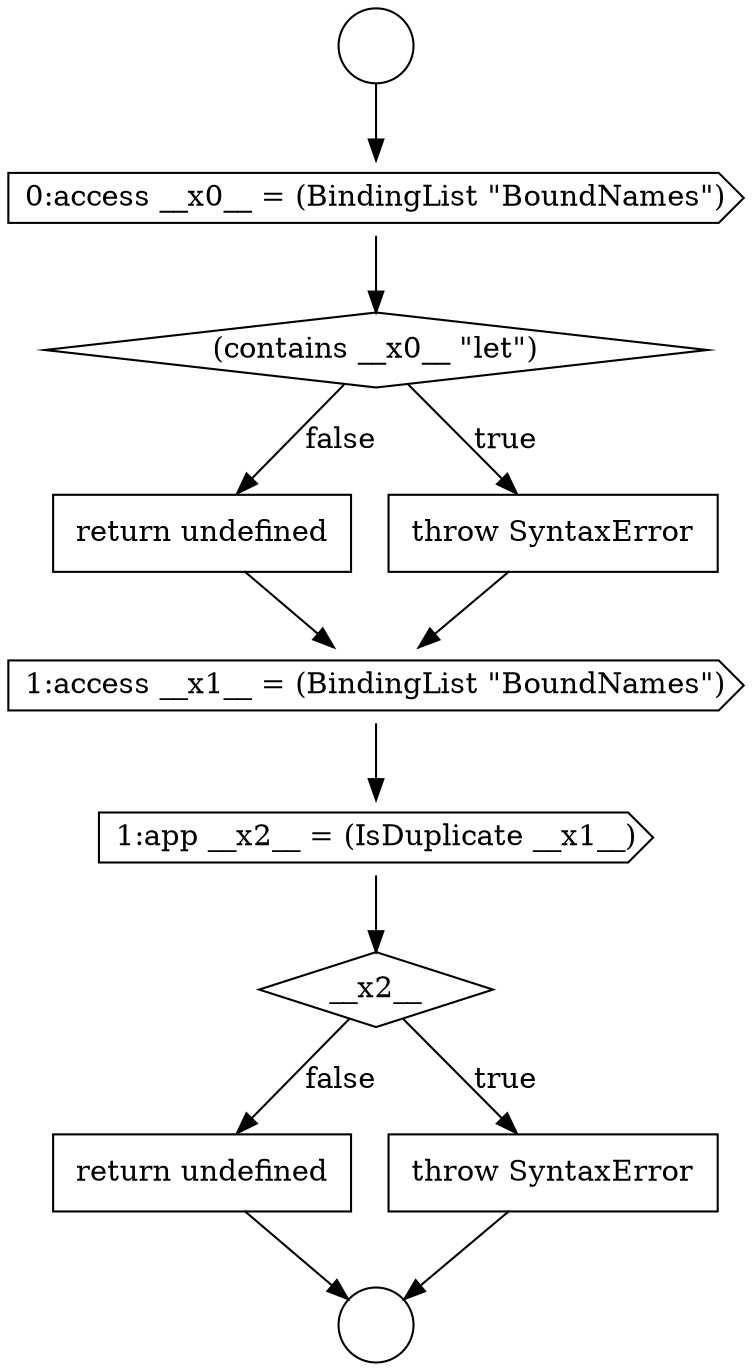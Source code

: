 digraph {
  node16146 [shape=cds, label=<<font color="black">1:app __x2__ = (IsDuplicate __x1__)</font>> color="black" fillcolor="white" style=filled]
  node16141 [shape=cds, label=<<font color="black">0:access __x0__ = (BindingList &quot;BoundNames&quot;)</font>> color="black" fillcolor="white" style=filled]
  node16140 [shape=circle label=" " color="black" fillcolor="white" style=filled]
  node16144 [shape=none, margin=0, label=<<font color="black">
    <table border="0" cellborder="1" cellspacing="0" cellpadding="10">
      <tr><td align="left">return undefined</td></tr>
    </table>
  </font>> color="black" fillcolor="white" style=filled]
  node16147 [shape=diamond, label=<<font color="black">__x2__</font>> color="black" fillcolor="white" style=filled]
  node16139 [shape=circle label=" " color="black" fillcolor="white" style=filled]
  node16149 [shape=none, margin=0, label=<<font color="black">
    <table border="0" cellborder="1" cellspacing="0" cellpadding="10">
      <tr><td align="left">return undefined</td></tr>
    </table>
  </font>> color="black" fillcolor="white" style=filled]
  node16145 [shape=cds, label=<<font color="black">1:access __x1__ = (BindingList &quot;BoundNames&quot;)</font>> color="black" fillcolor="white" style=filled]
  node16142 [shape=diamond, label=<<font color="black">(contains __x0__ &quot;let&quot;)</font>> color="black" fillcolor="white" style=filled]
  node16143 [shape=none, margin=0, label=<<font color="black">
    <table border="0" cellborder="1" cellspacing="0" cellpadding="10">
      <tr><td align="left">throw SyntaxError</td></tr>
    </table>
  </font>> color="black" fillcolor="white" style=filled]
  node16148 [shape=none, margin=0, label=<<font color="black">
    <table border="0" cellborder="1" cellspacing="0" cellpadding="10">
      <tr><td align="left">throw SyntaxError</td></tr>
    </table>
  </font>> color="black" fillcolor="white" style=filled]
  node16141 -> node16142 [ color="black"]
  node16149 -> node16140 [ color="black"]
  node16139 -> node16141 [ color="black"]
  node16145 -> node16146 [ color="black"]
  node16144 -> node16145 [ color="black"]
  node16148 -> node16140 [ color="black"]
  node16146 -> node16147 [ color="black"]
  node16142 -> node16143 [label=<<font color="black">true</font>> color="black"]
  node16142 -> node16144 [label=<<font color="black">false</font>> color="black"]
  node16143 -> node16145 [ color="black"]
  node16147 -> node16148 [label=<<font color="black">true</font>> color="black"]
  node16147 -> node16149 [label=<<font color="black">false</font>> color="black"]
}
